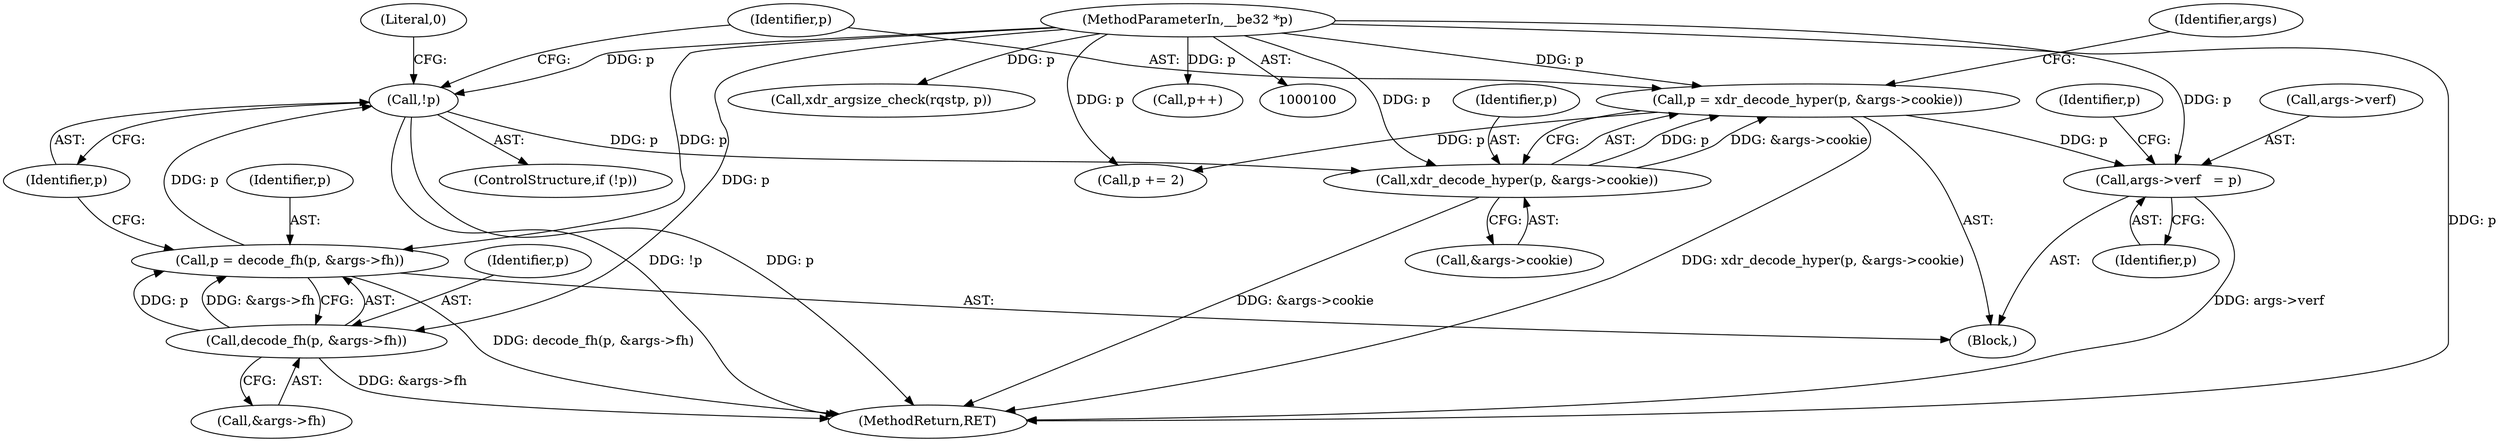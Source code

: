 digraph "0_linux_c70422f760c120480fee4de6c38804c72aa26bc1_6@pointer" {
"1000126" [label="(Call,args->verf   = p)"];
"1000118" [label="(Call,p = xdr_decode_hyper(p, &args->cookie))"];
"1000120" [label="(Call,xdr_decode_hyper(p, &args->cookie))"];
"1000114" [label="(Call,!p)"];
"1000105" [label="(Call,p = decode_fh(p, &args->fh))"];
"1000107" [label="(Call,decode_fh(p, &args->fh))"];
"1000102" [label="(MethodParameterIn,__be32 *p)"];
"1000126" [label="(Call,args->verf   = p)"];
"1000128" [label="(Identifier,args)"];
"1000122" [label="(Call,&args->cookie)"];
"1000130" [label="(Identifier,p)"];
"1000104" [label="(Block,)"];
"1000117" [label="(Literal,0)"];
"1000109" [label="(Call,&args->fh)"];
"1000113" [label="(ControlStructure,if (!p))"];
"1000120" [label="(Call,xdr_decode_hyper(p, &args->cookie))"];
"1000119" [label="(Identifier,p)"];
"1000118" [label="(Call,p = xdr_decode_hyper(p, &args->cookie))"];
"1000108" [label="(Identifier,p)"];
"1000131" [label="(Call,p += 2)"];
"1000107" [label="(Call,decode_fh(p, &args->fh))"];
"1000127" [label="(Call,args->verf)"];
"1000106" [label="(Identifier,p)"];
"1000102" [label="(MethodParameterIn,__be32 *p)"];
"1000149" [label="(Call,xdr_argsize_check(rqstp, p))"];
"1000115" [label="(Identifier,p)"];
"1000176" [label="(MethodReturn,RET)"];
"1000132" [label="(Identifier,p)"];
"1000114" [label="(Call,!p)"];
"1000145" [label="(Call,p++)"];
"1000105" [label="(Call,p = decode_fh(p, &args->fh))"];
"1000121" [label="(Identifier,p)"];
"1000126" -> "1000104"  [label="AST: "];
"1000126" -> "1000130"  [label="CFG: "];
"1000127" -> "1000126"  [label="AST: "];
"1000130" -> "1000126"  [label="AST: "];
"1000132" -> "1000126"  [label="CFG: "];
"1000126" -> "1000176"  [label="DDG: args->verf"];
"1000118" -> "1000126"  [label="DDG: p"];
"1000102" -> "1000126"  [label="DDG: p"];
"1000118" -> "1000104"  [label="AST: "];
"1000118" -> "1000120"  [label="CFG: "];
"1000119" -> "1000118"  [label="AST: "];
"1000120" -> "1000118"  [label="AST: "];
"1000128" -> "1000118"  [label="CFG: "];
"1000118" -> "1000176"  [label="DDG: xdr_decode_hyper(p, &args->cookie)"];
"1000120" -> "1000118"  [label="DDG: p"];
"1000120" -> "1000118"  [label="DDG: &args->cookie"];
"1000102" -> "1000118"  [label="DDG: p"];
"1000118" -> "1000131"  [label="DDG: p"];
"1000120" -> "1000122"  [label="CFG: "];
"1000121" -> "1000120"  [label="AST: "];
"1000122" -> "1000120"  [label="AST: "];
"1000120" -> "1000176"  [label="DDG: &args->cookie"];
"1000114" -> "1000120"  [label="DDG: p"];
"1000102" -> "1000120"  [label="DDG: p"];
"1000114" -> "1000113"  [label="AST: "];
"1000114" -> "1000115"  [label="CFG: "];
"1000115" -> "1000114"  [label="AST: "];
"1000117" -> "1000114"  [label="CFG: "];
"1000119" -> "1000114"  [label="CFG: "];
"1000114" -> "1000176"  [label="DDG: !p"];
"1000114" -> "1000176"  [label="DDG: p"];
"1000105" -> "1000114"  [label="DDG: p"];
"1000102" -> "1000114"  [label="DDG: p"];
"1000105" -> "1000104"  [label="AST: "];
"1000105" -> "1000107"  [label="CFG: "];
"1000106" -> "1000105"  [label="AST: "];
"1000107" -> "1000105"  [label="AST: "];
"1000115" -> "1000105"  [label="CFG: "];
"1000105" -> "1000176"  [label="DDG: decode_fh(p, &args->fh)"];
"1000107" -> "1000105"  [label="DDG: p"];
"1000107" -> "1000105"  [label="DDG: &args->fh"];
"1000102" -> "1000105"  [label="DDG: p"];
"1000107" -> "1000109"  [label="CFG: "];
"1000108" -> "1000107"  [label="AST: "];
"1000109" -> "1000107"  [label="AST: "];
"1000107" -> "1000176"  [label="DDG: &args->fh"];
"1000102" -> "1000107"  [label="DDG: p"];
"1000102" -> "1000100"  [label="AST: "];
"1000102" -> "1000176"  [label="DDG: p"];
"1000102" -> "1000131"  [label="DDG: p"];
"1000102" -> "1000145"  [label="DDG: p"];
"1000102" -> "1000149"  [label="DDG: p"];
}
